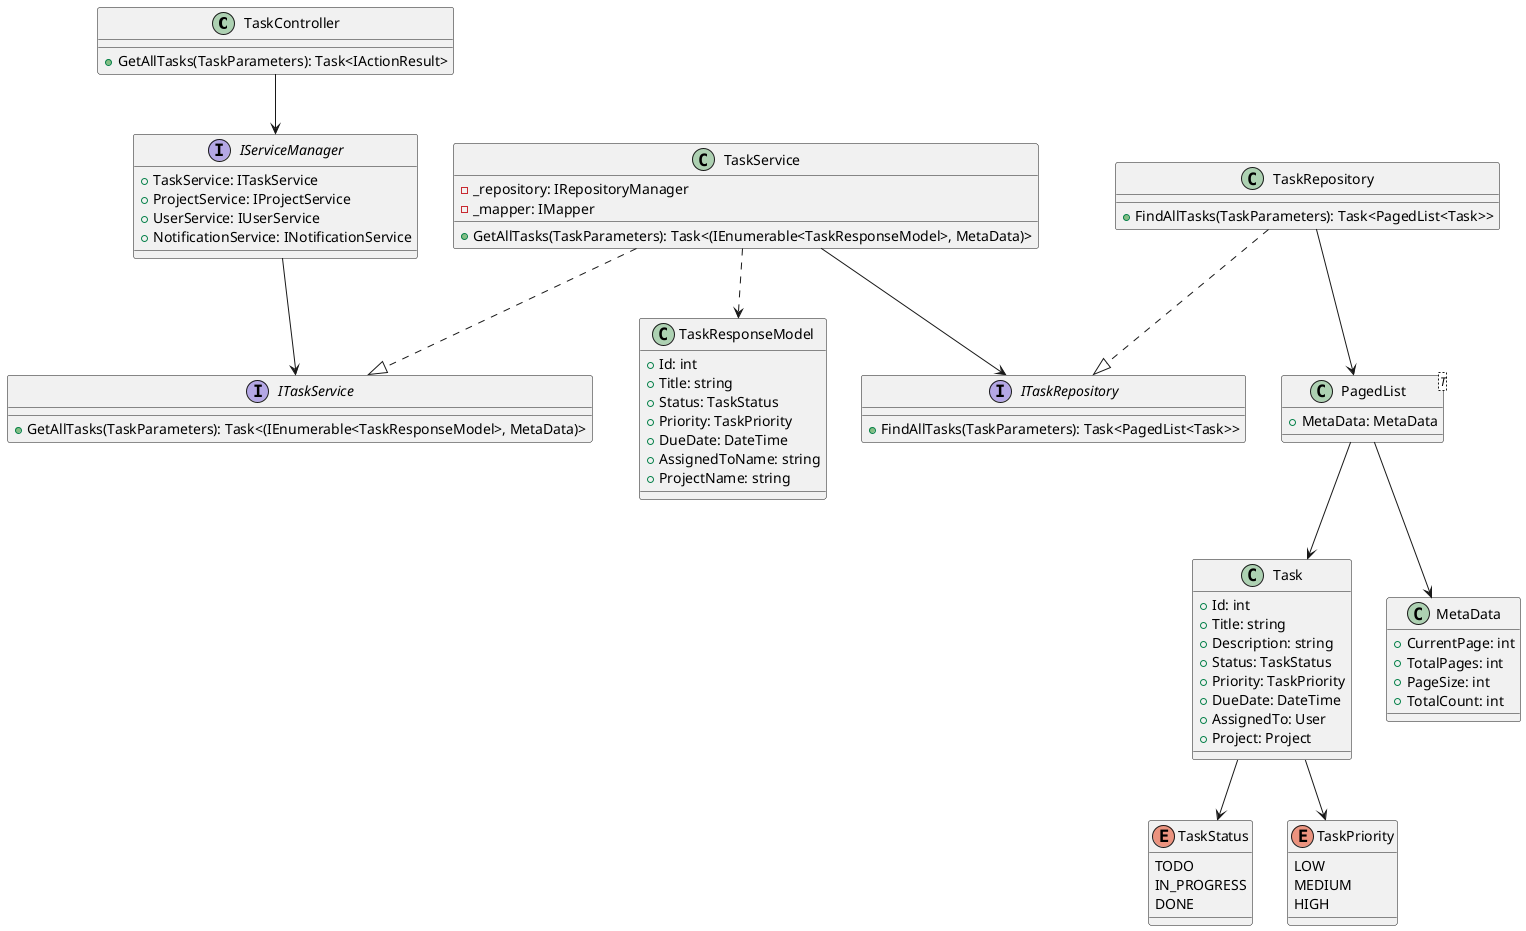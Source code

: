 @startuml
class TaskController {
  +GetAllTasks(TaskParameters): Task<IActionResult>
}

interface IServiceManager {
  +TaskService: ITaskService
  +ProjectService: IProjectService
  +UserService: IUserService
  +NotificationService: INotificationService
}

interface ITaskService {
  +GetAllTasks(TaskParameters): Task<(IEnumerable<TaskResponseModel>, MetaData)>
}

class TaskService {
  -_repository: IRepositoryManager
  -_mapper: IMapper
  +GetAllTasks(TaskParameters): Task<(IEnumerable<TaskResponseModel>, MetaData)>
}

interface ITaskRepository {
  +FindAllTasks(TaskParameters): Task<PagedList<Task>>
}

class TaskRepository {
  +FindAllTasks(TaskParameters): Task<PagedList<Task>>
}

class PagedList<T> {
  +MetaData: MetaData
}

class Task {
  +Id: int
  +Title: string
  +Description: string
  +Status: TaskStatus
  +Priority: TaskPriority
  +DueDate: DateTime
  +AssignedTo: User
  +Project: Project
}

class MetaData {
  +CurrentPage: int
  +TotalPages: int
  +PageSize: int
  +TotalCount: int
}

class TaskResponseModel {
  +Id: int
  +Title: string
  +Status: TaskStatus
  +Priority: TaskPriority
  +DueDate: DateTime
  +AssignedToName: string
  +ProjectName: string
}

enum TaskStatus {
  TODO
  IN_PROGRESS
  DONE
}

enum TaskPriority {
  LOW
  MEDIUM
  HIGH
}

TaskController --> IServiceManager
IServiceManager --> ITaskService
TaskService ..|> ITaskService
TaskService --> ITaskRepository
TaskRepository ..|> ITaskRepository
TaskRepository --> PagedList
PagedList --> Task
PagedList --> MetaData
TaskService ..> TaskResponseModel
Task --> TaskStatus
Task --> TaskPriority
@enduml